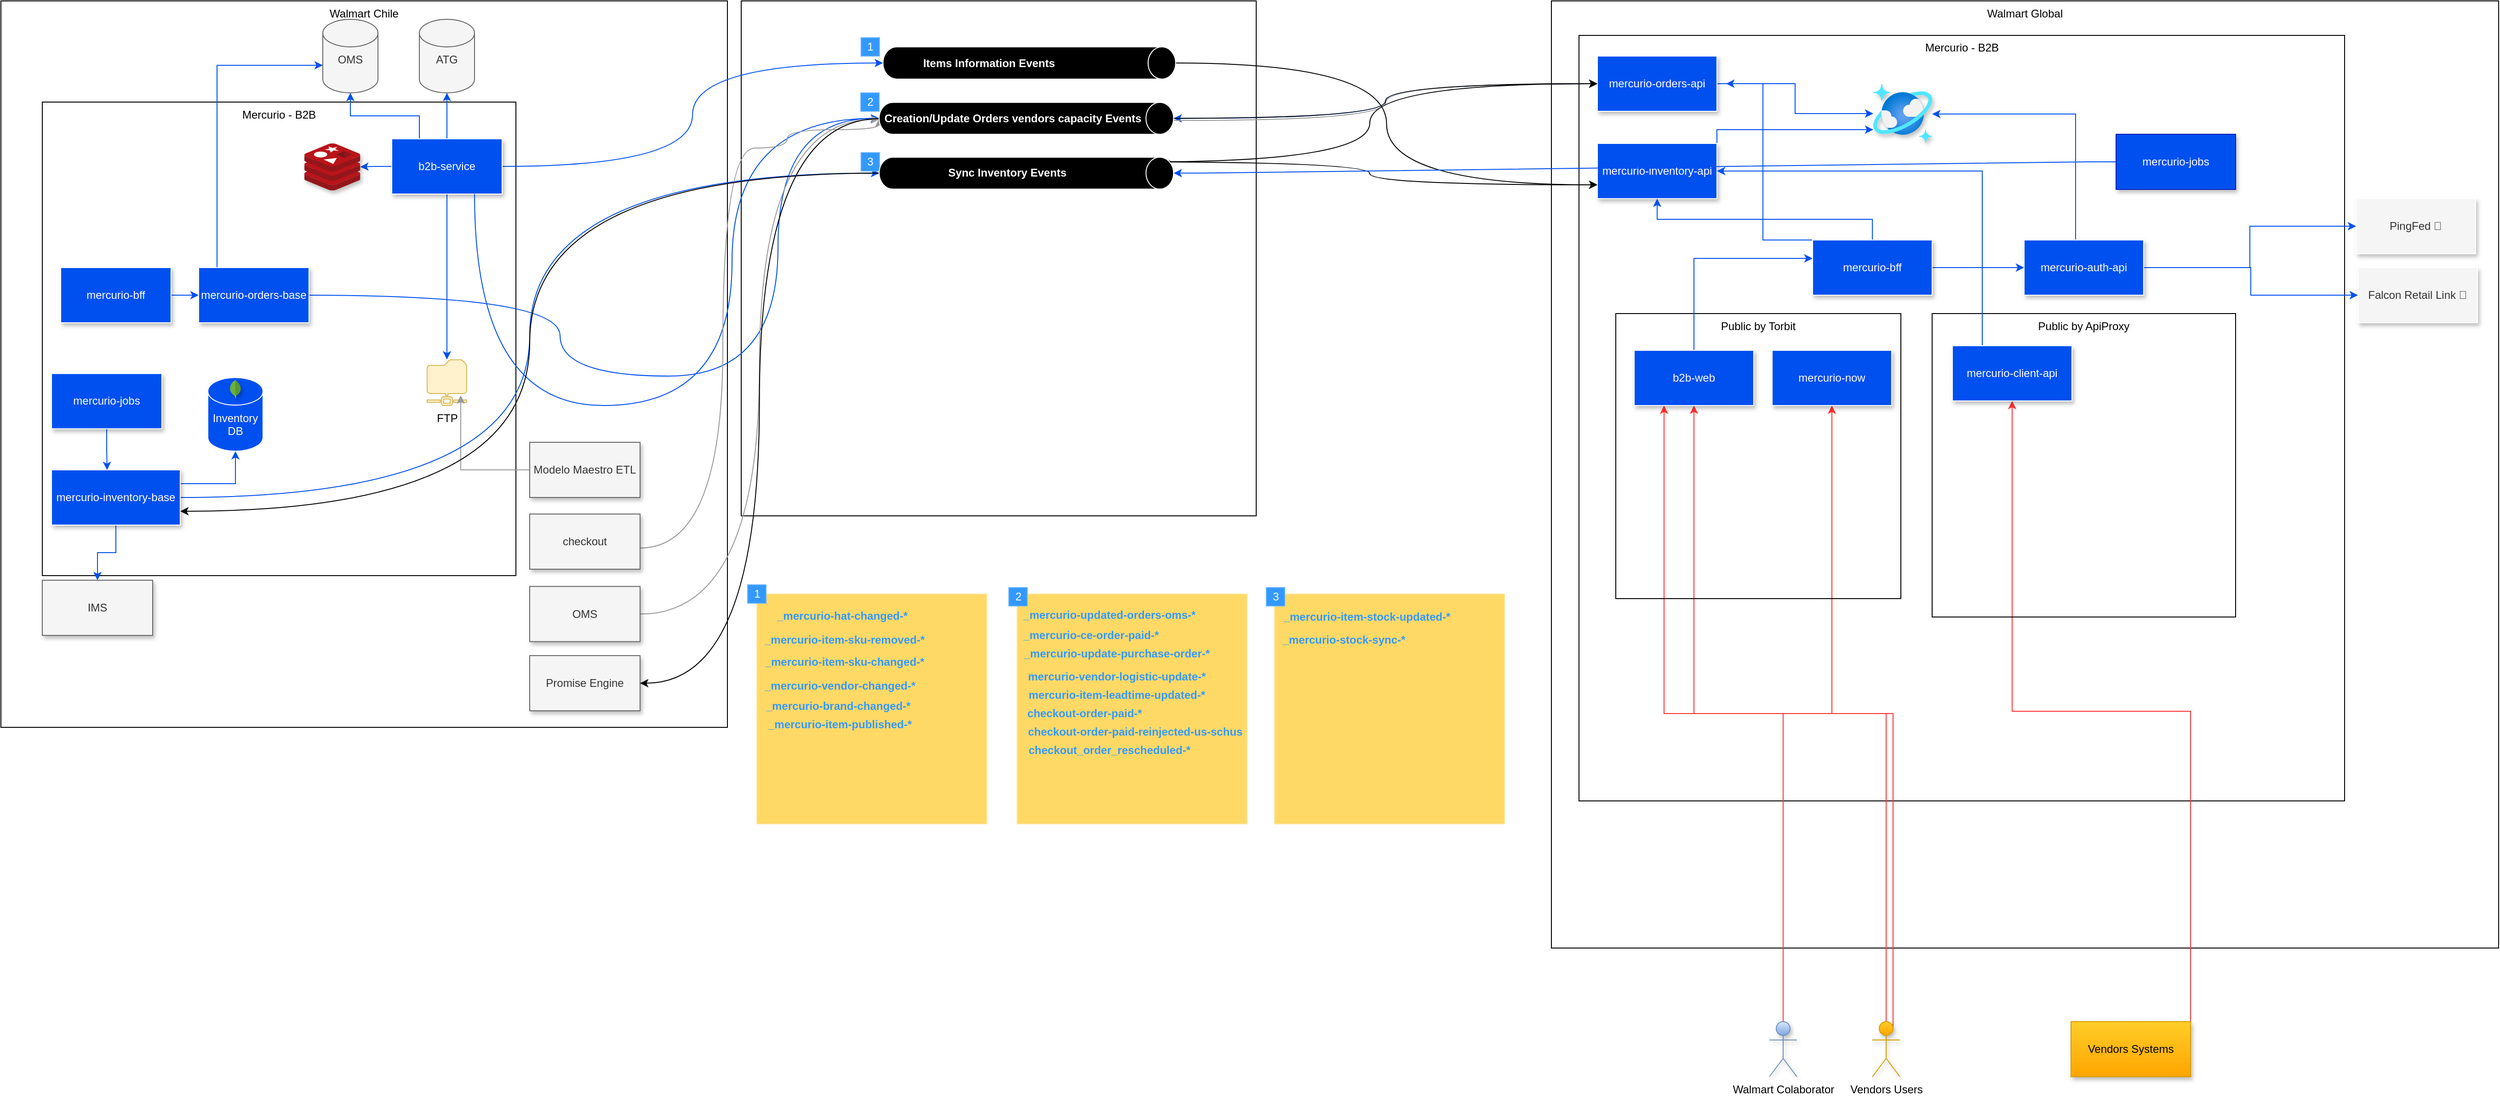 <mxfile version="15.8.4" type="device"><diagram id="X6ltDEUt5n6HPkAaO0WG" name="Page-1"><mxGraphModel dx="3565" dy="1955" grid="1" gridSize="10" guides="1" tooltips="1" connect="1" arrows="1" fold="1" page="1" pageScale="1" pageWidth="850" pageHeight="1100" math="0" shadow="0"><root><mxCell id="0"/><mxCell id="1" parent="0"/><mxCell id="m1AOsc4LfQAnq4Q9rtl5-116" value="Walmart Global" style="whiteSpace=wrap;html=1;aspect=fixed;verticalAlign=top;imageAspect=1;recursiveResize=1;expand=1;resizable=1;resizeHeight=0;imageWidth=24;" parent="1" vertex="1"><mxGeometry x="1701" y="40" width="1030" height="1030" as="geometry"/></mxCell><mxCell id="m1AOsc4LfQAnq4Q9rtl5-171" value="Mercurio - B2B" style="whiteSpace=wrap;html=1;aspect=fixed;verticalAlign=top;fillColor=none;" parent="1" vertex="1"><mxGeometry x="1731" y="77.49" width="832.51" height="832.51" as="geometry"/></mxCell><mxCell id="m1AOsc4LfQAnq4Q9rtl5-1" value="Walmart Chile" style="whiteSpace=wrap;html=1;aspect=fixed;verticalAlign=top;absoluteArcSize=0;connectable=1;collapsible=0;" parent="1" vertex="1"><mxGeometry x="15" y="40" width="790" height="790" as="geometry"/></mxCell><mxCell id="m1AOsc4LfQAnq4Q9rtl5-2" value="" style="whiteSpace=wrap;html=1;aspect=fixed;verticalAlign=top;imageAspect=1;recursiveResize=1;expand=1;resizable=1;resizeHeight=0;imageWidth=24;" parent="1" vertex="1"><mxGeometry x="820" y="40" width="560" height="560" as="geometry"/></mxCell><mxCell id="m1AOsc4LfQAnq4Q9rtl5-4" value="Mercurio - B2B" style="whiteSpace=wrap;html=1;aspect=fixed;verticalAlign=top;fillColor=none;" parent="1" vertex="1"><mxGeometry x="60" y="150" width="515" height="515" as="geometry"/></mxCell><mxCell id="m1AOsc4LfQAnq4Q9rtl5-5" value="OMS" style="shape=cylinder3;whiteSpace=wrap;html=1;boundedLbl=1;backgroundOutline=1;size=15;verticalAlign=top;shadow=0;fillColor=#f5f5f5;fontColor=#333333;strokeColor=#666666;" parent="1" vertex="1"><mxGeometry x="365" y="60" width="60" height="80" as="geometry"/></mxCell><mxCell id="m1AOsc4LfQAnq4Q9rtl5-6" value="ATG" style="shape=cylinder3;whiteSpace=wrap;html=1;boundedLbl=1;backgroundOutline=1;size=15;verticalAlign=top;shadow=0;fillColor=#f5f5f5;fontColor=#333333;strokeColor=#666666;" parent="1" vertex="1"><mxGeometry x="470" y="60" width="60" height="80" as="geometry"/></mxCell><mxCell id="m1AOsc4LfQAnq4Q9rtl5-8" style="edgeStyle=orthogonalEdgeStyle;rounded=0;orthogonalLoop=1;jettySize=auto;html=1;strokeColor=#0050EF;" parent="1" source="m1AOsc4LfQAnq4Q9rtl5-7" target="m1AOsc4LfQAnq4Q9rtl5-6" edge="1"><mxGeometry relative="1" as="geometry"/></mxCell><mxCell id="m1AOsc4LfQAnq4Q9rtl5-17" value="" style="edgeStyle=orthogonalEdgeStyle;rounded=0;orthogonalLoop=1;jettySize=auto;html=1;strokeColor=#0050EF;" parent="1" source="m1AOsc4LfQAnq4Q9rtl5-7" target="m1AOsc4LfQAnq4Q9rtl5-9" edge="1"><mxGeometry relative="1" as="geometry"/></mxCell><mxCell id="m1AOsc4LfQAnq4Q9rtl5-24" style="edgeStyle=orthogonalEdgeStyle;rounded=0;orthogonalLoop=1;jettySize=auto;html=1;strokeColor=#0050EF;" parent="1" source="m1AOsc4LfQAnq4Q9rtl5-7" target="m1AOsc4LfQAnq4Q9rtl5-117" edge="1"><mxGeometry relative="1" as="geometry"><mxPoint x="414.5" y="220.71" as="targetPoint"/></mxGeometry></mxCell><mxCell id="m1AOsc4LfQAnq4Q9rtl5-33" style="edgeStyle=orthogonalEdgeStyle;rounded=0;orthogonalLoop=1;jettySize=auto;html=1;entryX=0.5;entryY=1;entryDx=0;entryDy=0;entryPerimeter=0;fontColor=#FFFFFF;strokeColor=#0050EF;curved=1;" parent="1" source="m1AOsc4LfQAnq4Q9rtl5-7" target="m1AOsc4LfQAnq4Q9rtl5-25" edge="1"><mxGeometry relative="1" as="geometry"/></mxCell><mxCell id="m1AOsc4LfQAnq4Q9rtl5-58" style="rounded=0;orthogonalLoop=1;jettySize=auto;html=1;exitX=0.25;exitY=0;exitDx=0;exitDy=0;fontColor=#FFFFFF;strokeColor=#0050EF;edgeStyle=orthogonalEdgeStyle;" parent="1" source="m1AOsc4LfQAnq4Q9rtl5-7" target="m1AOsc4LfQAnq4Q9rtl5-5" edge="1"><mxGeometry relative="1" as="geometry"/></mxCell><mxCell id="m1AOsc4LfQAnq4Q9rtl5-7" value="b2b-service" style="rounded=0;whiteSpace=wrap;html=1;verticalAlign=middle;fillColor=#0050ef;fontColor=#ffffff;strokeColor=#FFFFFF;glass=0;shadow=1;" parent="1" vertex="1"><mxGeometry x="440" y="190" width="120" height="60" as="geometry"/></mxCell><mxCell id="m1AOsc4LfQAnq4Q9rtl5-9" value="FTP&lt;br&gt;" style="sketch=0;aspect=fixed;pointerEvents=1;shadow=0;dashed=0;html=1;strokeColor=#d6b656;labelPosition=center;verticalLabelPosition=bottom;verticalAlign=top;align=center;fillColor=#fff2cc;shape=mxgraph.mscae.enterprise.shared_folder;glass=0;" parent="1" vertex="1"><mxGeometry x="478.5" y="430" width="43" height="50" as="geometry"/></mxCell><mxCell id="m1AOsc4LfQAnq4Q9rtl5-19" style="edgeStyle=orthogonalEdgeStyle;rounded=0;orthogonalLoop=1;jettySize=auto;html=1;entryX=0.849;entryY=0.78;entryDx=0;entryDy=0;entryPerimeter=0;strokeColor=#999999;" parent="1" source="m1AOsc4LfQAnq4Q9rtl5-18" target="m1AOsc4LfQAnq4Q9rtl5-9" edge="1"><mxGeometry relative="1" as="geometry"/></mxCell><mxCell id="m1AOsc4LfQAnq4Q9rtl5-18" value="Modelo Maestro ETL" style="rounded=0;whiteSpace=wrap;html=1;verticalAlign=middle;fillColor=#f5f5f5;fontColor=#333333;strokeColor=#666666;glass=0;shadow=1;" parent="1" vertex="1"><mxGeometry x="590" y="520" width="120" height="60" as="geometry"/></mxCell><mxCell id="m1AOsc4LfQAnq4Q9rtl5-64" style="edgeStyle=orthogonalEdgeStyle;rounded=0;orthogonalLoop=1;jettySize=auto;html=1;entryX=0;entryY=0.5;entryDx=0;entryDy=0;fontColor=#FFFFFF;strokeColor=#0050EF;" parent="1" source="m1AOsc4LfQAnq4Q9rtl5-61" target="m1AOsc4LfQAnq4Q9rtl5-63" edge="1"><mxGeometry relative="1" as="geometry"/></mxCell><mxCell id="m1AOsc4LfQAnq4Q9rtl5-61" value="mercurio-bff" style="rounded=0;whiteSpace=wrap;html=1;verticalAlign=middle;fillColor=#0050ef;fontColor=#ffffff;strokeColor=#FFFFFF;glass=0;shadow=1;" parent="1" vertex="1"><mxGeometry x="80" y="330" width="120" height="60" as="geometry"/></mxCell><mxCell id="m1AOsc4LfQAnq4Q9rtl5-65" style="edgeStyle=orthogonalEdgeStyle;rounded=0;orthogonalLoop=1;jettySize=auto;html=1;fontColor=#FFFFFF;strokeColor=#0050EF;" parent="1" source="m1AOsc4LfQAnq4Q9rtl5-63" target="m1AOsc4LfQAnq4Q9rtl5-5" edge="1"><mxGeometry relative="1" as="geometry"><Array as="points"><mxPoint x="250" y="110"/></Array></mxGeometry></mxCell><mxCell id="m1AOsc4LfQAnq4Q9rtl5-71" style="edgeStyle=orthogonalEdgeStyle;curved=1;rounded=0;orthogonalLoop=1;jettySize=auto;html=1;entryX=0.5;entryY=1;entryDx=0;entryDy=0;entryPerimeter=0;fontColor=#FFFFFF;strokeColor=#0050EF;" parent="1" source="m1AOsc4LfQAnq4Q9rtl5-63" target="m1AOsc4LfQAnq4Q9rtl5-68" edge="1"><mxGeometry relative="1" as="geometry"><Array as="points"><mxPoint x="623" y="360"/><mxPoint x="623" y="448"/><mxPoint x="860" y="448"/><mxPoint x="860" y="168"/></Array></mxGeometry></mxCell><mxCell id="m1AOsc4LfQAnq4Q9rtl5-63" value="mercurio-orders-base" style="rounded=0;whiteSpace=wrap;html=1;verticalAlign=middle;fillColor=#0050ef;fontColor=#ffffff;strokeColor=#FFFFFF;glass=0;shadow=1;" parent="1" vertex="1"><mxGeometry x="230" y="330" width="120" height="60" as="geometry"/></mxCell><mxCell id="m1AOsc4LfQAnq4Q9rtl5-75" value="" style="edgeStyle=orthogonalEdgeStyle;rounded=0;orthogonalLoop=1;jettySize=auto;html=1;fontColor=#FFFFFF;strokeColor=#0050EF;" parent="1" source="m1AOsc4LfQAnq4Q9rtl5-73" target="m1AOsc4LfQAnq4Q9rtl5-74" edge="1"><mxGeometry relative="1" as="geometry"/></mxCell><mxCell id="m1AOsc4LfQAnq4Q9rtl5-83" style="edgeStyle=orthogonalEdgeStyle;rounded=0;orthogonalLoop=1;jettySize=auto;html=1;entryX=0.5;entryY=1;entryDx=0;entryDy=0;entryPerimeter=0;fontColor=#FFFFFF;strokeColor=#0050EF;curved=1;" parent="1" source="m1AOsc4LfQAnq4Q9rtl5-73" target="cS3V1oakggl9nKUmA9Kn-33" edge="1"><mxGeometry relative="1" as="geometry"/></mxCell><mxCell id="m1AOsc4LfQAnq4Q9rtl5-87" style="edgeStyle=orthogonalEdgeStyle;curved=1;rounded=0;orthogonalLoop=1;jettySize=auto;html=1;fontColor=#FFFFFF;strokeColor=#0050EF;exitX=0.75;exitY=1;exitDx=0;exitDy=0;entryX=0.5;entryY=1;entryDx=0;entryDy=0;entryPerimeter=0;" parent="1" source="m1AOsc4LfQAnq4Q9rtl5-7" target="m1AOsc4LfQAnq4Q9rtl5-68" edge="1"><mxGeometry relative="1" as="geometry"><Array as="points"><mxPoint x="530" y="480"/><mxPoint x="810" y="480"/><mxPoint x="810" y="168"/></Array></mxGeometry></mxCell><mxCell id="m1AOsc4LfQAnq4Q9rtl5-123" style="edgeStyle=orthogonalEdgeStyle;rounded=0;orthogonalLoop=1;jettySize=auto;html=1;exitX=1;exitY=0.25;exitDx=0;exitDy=0;fontColor=#FFFFFF;strokeColor=#0050EF;" parent="1" source="m1AOsc4LfQAnq4Q9rtl5-73" target="m1AOsc4LfQAnq4Q9rtl5-120" edge="1"><mxGeometry relative="1" as="geometry"/></mxCell><mxCell id="m1AOsc4LfQAnq4Q9rtl5-73" value="mercurio-inventory-base" style="rounded=0;whiteSpace=wrap;html=1;verticalAlign=middle;fillColor=#0050ef;fontColor=#ffffff;strokeColor=#FFFFFF;glass=0;shadow=1;" parent="1" vertex="1"><mxGeometry x="70" y="550" width="140" height="60" as="geometry"/></mxCell><mxCell id="m1AOsc4LfQAnq4Q9rtl5-74" value="IMS" style="rounded=0;whiteSpace=wrap;html=1;verticalAlign=middle;fillColor=#f5f5f5;fontColor=#333333;strokeColor=#666666;glass=0;shadow=1;" parent="1" vertex="1"><mxGeometry x="60" y="670" width="120" height="60" as="geometry"/></mxCell><mxCell id="m1AOsc4LfQAnq4Q9rtl5-78" style="edgeStyle=orthogonalEdgeStyle;rounded=0;orthogonalLoop=1;jettySize=auto;html=1;entryX=0.432;entryY=0.003;entryDx=0;entryDy=0;entryPerimeter=0;fontColor=#FFFFFF;strokeColor=#0050EF;" parent="1" source="m1AOsc4LfQAnq4Q9rtl5-76" target="m1AOsc4LfQAnq4Q9rtl5-73" edge="1"><mxGeometry relative="1" as="geometry"/></mxCell><mxCell id="m1AOsc4LfQAnq4Q9rtl5-76" value="mercurio-jobs" style="rounded=0;whiteSpace=wrap;html=1;verticalAlign=middle;fillColor=#0050ef;fontColor=#ffffff;strokeColor=#FFFFFF;glass=0;shadow=1;" parent="1" vertex="1"><mxGeometry x="70" y="445.24" width="120" height="60" as="geometry"/></mxCell><mxCell id="m1AOsc4LfQAnq4Q9rtl5-92" style="edgeStyle=orthogonalEdgeStyle;curved=1;rounded=0;orthogonalLoop=1;jettySize=auto;html=1;fontColor=#FFFFFF;strokeColor=#999999;entryX=0.001;entryY=0.515;entryDx=0;entryDy=0;entryPerimeter=0;" parent="1" source="m1AOsc4LfQAnq4Q9rtl5-88" target="m1AOsc4LfQAnq4Q9rtl5-69" edge="1"><mxGeometry relative="1" as="geometry"><Array as="points"><mxPoint x="800" y="635"/><mxPoint x="800" y="200"/><mxPoint x="870" y="200"/><mxPoint x="870" y="180"/><mxPoint x="970" y="180"/></Array></mxGeometry></mxCell><mxCell id="m1AOsc4LfQAnq4Q9rtl5-88" value="checkout" style="rounded=0;whiteSpace=wrap;html=1;verticalAlign=middle;fillColor=#f5f5f5;fontColor=#333333;strokeColor=#666666;glass=0;shadow=1;" parent="1" vertex="1"><mxGeometry x="590" y="598" width="120" height="60" as="geometry"/></mxCell><mxCell id="m1AOsc4LfQAnq4Q9rtl5-115" style="edgeStyle=orthogonalEdgeStyle;curved=1;rounded=0;orthogonalLoop=1;jettySize=auto;html=1;entryX=0.001;entryY=0.565;entryDx=0;entryDy=0;entryPerimeter=0;fontColor=#FFFFFF;strokeColor=#999999;" parent="1" source="m1AOsc4LfQAnq4Q9rtl5-104" target="m1AOsc4LfQAnq4Q9rtl5-69" edge="1"><mxGeometry relative="1" as="geometry"/></mxCell><mxCell id="m1AOsc4LfQAnq4Q9rtl5-104" value="OMS" style="rounded=0;whiteSpace=wrap;html=1;verticalAlign=middle;fillColor=#f5f5f5;fontColor=#333333;strokeColor=#666666;glass=0;shadow=1;" parent="1" vertex="1"><mxGeometry x="590" y="676.75" width="120" height="60" as="geometry"/></mxCell><mxCell id="m1AOsc4LfQAnq4Q9rtl5-117" value="" style="sketch=0;aspect=fixed;html=1;points=[];align=center;image;fontSize=12;image=img/lib/mscae/Cache_Redis_Product.svg;shadow=1;fontColor=#FFFFFF;strokeColor=#FFFFFF;fillColor=#000000;" parent="1" vertex="1"><mxGeometry x="345" y="195" width="60.71" height="51" as="geometry"/></mxCell><mxCell id="m1AOsc4LfQAnq4Q9rtl5-147" style="edgeStyle=orthogonalEdgeStyle;curved=1;rounded=0;orthogonalLoop=1;jettySize=auto;html=1;exitX=0;exitY=0.5;exitDx=0;exitDy=0;entryX=0.5;entryY=0;entryDx=0;entryDy=0;entryPerimeter=0;fontColor=#FFFFFF;strokeColor=#0050EF;" parent="1" source="m1AOsc4LfQAnq4Q9rtl5-118" target="m1AOsc4LfQAnq4Q9rtl5-68" edge="1"><mxGeometry relative="1" as="geometry"/></mxCell><mxCell id="m1AOsc4LfQAnq4Q9rtl5-165" style="edgeStyle=orthogonalEdgeStyle;rounded=0;orthogonalLoop=1;jettySize=auto;html=1;exitX=1;exitY=0.5;exitDx=0;exitDy=0;fontColor=#FFFFFF;strokeColor=#0050EF;" parent="1" source="m1AOsc4LfQAnq4Q9rtl5-118" target="m1AOsc4LfQAnq4Q9rtl5-126" edge="1"><mxGeometry relative="1" as="geometry"/></mxCell><mxCell id="m1AOsc4LfQAnq4Q9rtl5-118" value="mercurio-orders-api" style="rounded=0;whiteSpace=wrap;html=1;verticalAlign=middle;fillColor=#0050ef;fontColor=#ffffff;strokeColor=#FFFFFF;glass=0;shadow=1;" parent="1" vertex="1"><mxGeometry x="1751" y="100" width="130" height="60" as="geometry"/></mxCell><mxCell id="m1AOsc4LfQAnq4Q9rtl5-122" value="" style="group" parent="1" vertex="1" connectable="0"><mxGeometry x="240" y="449.58" width="60" height="80" as="geometry"/></mxCell><mxCell id="m1AOsc4LfQAnq4Q9rtl5-120" value="Inventory DB" style="shape=cylinder3;whiteSpace=wrap;html=1;boundedLbl=1;backgroundOutline=1;size=15;verticalAlign=top;shadow=0;fillColor=#0050EF;fontColor=#FFFFFF;strokeColor=#FFFFFF;" parent="m1AOsc4LfQAnq4Q9rtl5-122" vertex="1"><mxGeometry width="60" height="80" as="geometry"/></mxCell><mxCell id="m1AOsc4LfQAnq4Q9rtl5-119" value="" style="dashed=0;outlineConnect=0;html=1;align=center;labelPosition=center;verticalLabelPosition=bottom;verticalAlign=top;shape=mxgraph.weblogos.mongodb;shadow=1;fontColor=#FFFFFF;strokeColor=#FFFFFF;fillColor=#000000;" parent="m1AOsc4LfQAnq4Q9rtl5-122" vertex="1"><mxGeometry x="23.67" y="2.1" width="12.65" height="20.39" as="geometry"/></mxCell><mxCell id="m1AOsc4LfQAnq4Q9rtl5-126" value="" style="aspect=fixed;html=1;points=[];align=center;image;fontSize=12;image=img/lib/azure2/databases/Azure_Cosmos_DB.svg;shadow=1;fontColor=#FFFFFF;strokeColor=#FFFFFF;fillColor=#0050EF;" parent="1" vertex="1"><mxGeometry x="2051" y="130.52" width="64" height="64" as="geometry"/></mxCell><mxCell id="m1AOsc4LfQAnq4Q9rtl5-166" style="edgeStyle=orthogonalEdgeStyle;rounded=0;orthogonalLoop=1;jettySize=auto;html=1;exitX=1;exitY=0.5;exitDx=0;exitDy=0;fontColor=#FFFFFF;strokeColor=#0050EF;elbow=vertical;" parent="1" source="m1AOsc4LfQAnq4Q9rtl5-128" target="m1AOsc4LfQAnq4Q9rtl5-126" edge="1"><mxGeometry relative="1" as="geometry"><Array as="points"><mxPoint x="1881" y="180"/></Array></mxGeometry></mxCell><mxCell id="m1AOsc4LfQAnq4Q9rtl5-128" value="mercurio-inventory-api" style="rounded=0;whiteSpace=wrap;html=1;verticalAlign=middle;fillColor=#0050ef;fontColor=#ffffff;strokeColor=#FFFFFF;glass=0;shadow=1;" parent="1" vertex="1"><mxGeometry x="1751" y="194.99" width="130" height="60" as="geometry"/></mxCell><mxCell id="m1AOsc4LfQAnq4Q9rtl5-130" style="edgeStyle=orthogonalEdgeStyle;curved=1;rounded=0;orthogonalLoop=1;jettySize=auto;html=1;entryX=0;entryY=0.5;entryDx=0;entryDy=0;fontColor=#FFFFFF;strokeColor=#999999;" parent="1" target="m1AOsc4LfQAnq4Q9rtl5-118" edge="1"><mxGeometry relative="1" as="geometry"><mxPoint x="1290" y="170" as="sourcePoint"/></mxGeometry></mxCell><mxCell id="m1AOsc4LfQAnq4Q9rtl5-133" style="edgeStyle=orthogonalEdgeStyle;curved=1;rounded=0;orthogonalLoop=1;jettySize=auto;html=1;exitX=0.5;exitY=0;exitDx=0;exitDy=0;exitPerimeter=0;entryX=0;entryY=0.5;entryDx=0;entryDy=0;fontColor=#FFFFFF;strokeColor=#000000;" parent="1" source="m1AOsc4LfQAnq4Q9rtl5-68" target="m1AOsc4LfQAnq4Q9rtl5-118" edge="1"><mxGeometry relative="1" as="geometry"/></mxCell><mxCell id="m1AOsc4LfQAnq4Q9rtl5-142" style="edgeStyle=orthogonalEdgeStyle;curved=1;rounded=0;orthogonalLoop=1;jettySize=auto;html=1;exitX=0.5;exitY=0;exitDx=0;exitDy=0;exitPerimeter=0;entryX=0;entryY=0.5;entryDx=0;entryDy=0;fontColor=#FFFFFF;strokeColor=#000000;" parent="1" target="m1AOsc4LfQAnq4Q9rtl5-118" edge="1"><mxGeometry relative="1" as="geometry"><mxPoint x="1254.96" y="215.005" as="sourcePoint"/></mxGeometry></mxCell><mxCell id="m1AOsc4LfQAnq4Q9rtl5-148" value="Promise Engine" style="rounded=0;whiteSpace=wrap;html=1;verticalAlign=middle;fillColor=#f5f5f5;fontColor=#333333;strokeColor=#666666;glass=0;shadow=1;" parent="1" vertex="1"><mxGeometry x="590" y="751.99" width="120" height="60" as="geometry"/></mxCell><mxCell id="m1AOsc4LfQAnq4Q9rtl5-149" style="edgeStyle=orthogonalEdgeStyle;curved=1;rounded=0;orthogonalLoop=1;jettySize=auto;html=1;exitX=0.005;exitY=0.515;exitDx=0;exitDy=0;exitPerimeter=0;entryX=1;entryY=0.5;entryDx=0;entryDy=0;fontColor=#FFFFFF;strokeColor=#000000;" parent="1" source="m1AOsc4LfQAnq4Q9rtl5-69" target="m1AOsc4LfQAnq4Q9rtl5-148" edge="1"><mxGeometry relative="1" as="geometry"/></mxCell><mxCell id="m1AOsc4LfQAnq4Q9rtl5-159" style="edgeStyle=orthogonalEdgeStyle;curved=1;rounded=0;orthogonalLoop=1;jettySize=auto;html=1;exitX=0.5;exitY=0;exitDx=0;exitDy=0;exitPerimeter=0;entryX=0;entryY=0.75;entryDx=0;entryDy=0;fontColor=#FFFFFF;strokeColor=#000000;" parent="1" source="m1AOsc4LfQAnq4Q9rtl5-25" target="m1AOsc4LfQAnq4Q9rtl5-128" edge="1"><mxGeometry relative="1" as="geometry"/></mxCell><mxCell id="m1AOsc4LfQAnq4Q9rtl5-161" style="edgeStyle=orthogonalEdgeStyle;curved=1;rounded=0;orthogonalLoop=1;jettySize=auto;html=1;exitX=0.5;exitY=0;exitDx=0;exitDy=0;exitPerimeter=0;entryX=0;entryY=0.75;entryDx=0;entryDy=0;fontColor=#FFFFFF;strokeColor=#000000;" parent="1" target="m1AOsc4LfQAnq4Q9rtl5-128" edge="1"><mxGeometry relative="1" as="geometry"><mxPoint x="1254.96" y="215.005" as="sourcePoint"/></mxGeometry></mxCell><mxCell id="m1AOsc4LfQAnq4Q9rtl5-202" style="edgeStyle=entityRelationEdgeStyle;rounded=0;orthogonalLoop=1;jettySize=auto;html=1;exitX=0;exitY=0.5;exitDx=0;exitDy=0;entryX=0.5;entryY=0;entryDx=0;entryDy=0;entryPerimeter=0;fontColor=#FFFFFF;strokeColor=#0050EF;elbow=vertical;" parent="1" source="m1AOsc4LfQAnq4Q9rtl5-164" target="cS3V1oakggl9nKUmA9Kn-33" edge="1"><mxGeometry relative="1" as="geometry"/></mxCell><mxCell id="m1AOsc4LfQAnq4Q9rtl5-164" value="mercurio-jobs" style="rounded=0;whiteSpace=wrap;html=1;verticalAlign=middle;fillColor=#0050ef;fontColor=#ffffff;strokeColor=#001DBC;glass=0;shadow=1;" parent="1" vertex="1"><mxGeometry x="2315" y="185.0" width="130" height="60" as="geometry"/></mxCell><mxCell id="m1AOsc4LfQAnq4Q9rtl5-177" style="edgeStyle=orthogonalEdgeStyle;rounded=0;orthogonalLoop=1;jettySize=auto;html=1;exitX=0.5;exitY=0;exitDx=0;exitDy=0;exitPerimeter=0;entryX=0.25;entryY=1;entryDx=0;entryDy=0;fontColor=#FFFFFF;strokeColor=#FF3333;elbow=vertical;" parent="1" source="m1AOsc4LfQAnq4Q9rtl5-167" target="m1AOsc4LfQAnq4Q9rtl5-174" edge="1"><mxGeometry relative="1" as="geometry"/></mxCell><mxCell id="m1AOsc4LfQAnq4Q9rtl5-167" value="Walmart Colaborator" style="shape=umlActor;verticalLabelPosition=bottom;verticalAlign=top;html=1;outlineConnect=0;shadow=1;strokeColor=#6c8ebf;fillColor=#dae8fc;gradientColor=#7ea6e0;" parent="1" vertex="1"><mxGeometry x="1938" y="1150" width="30" height="60" as="geometry"/></mxCell><mxCell id="m1AOsc4LfQAnq4Q9rtl5-178" style="edgeStyle=orthogonalEdgeStyle;rounded=0;orthogonalLoop=1;jettySize=auto;html=1;exitX=0.5;exitY=0;exitDx=0;exitDy=0;exitPerimeter=0;fontColor=#FFFFFF;strokeColor=#FF3333;elbow=vertical;" parent="1" source="m1AOsc4LfQAnq4Q9rtl5-169" target="m1AOsc4LfQAnq4Q9rtl5-174" edge="1"><mxGeometry relative="1" as="geometry"/></mxCell><mxCell id="m1AOsc4LfQAnq4Q9rtl5-179" style="edgeStyle=orthogonalEdgeStyle;rounded=0;orthogonalLoop=1;jettySize=auto;html=1;exitX=0.75;exitY=0.1;exitDx=0;exitDy=0;exitPerimeter=0;entryX=0.5;entryY=1;entryDx=0;entryDy=0;fontColor=#FFFFFF;strokeColor=#FF3333;elbow=vertical;" parent="1" source="m1AOsc4LfQAnq4Q9rtl5-169" target="m1AOsc4LfQAnq4Q9rtl5-175" edge="1"><mxGeometry relative="1" as="geometry"/></mxCell><mxCell id="m1AOsc4LfQAnq4Q9rtl5-169" value="Vendors Users" style="shape=umlActor;verticalLabelPosition=bottom;verticalAlign=top;html=1;outlineConnect=0;shadow=1;strokeColor=#d79b00;fillColor=#ffcd28;gradientColor=#ffa500;" parent="1" vertex="1"><mxGeometry x="2050" y="1150" width="30" height="60" as="geometry"/></mxCell><mxCell id="m1AOsc4LfQAnq4Q9rtl5-183" style="edgeStyle=orthogonalEdgeStyle;rounded=0;orthogonalLoop=1;jettySize=auto;html=1;exitX=1;exitY=0;exitDx=0;exitDy=0;entryX=0.5;entryY=1;entryDx=0;entryDy=0;fontColor=#FFFFFF;strokeColor=#FF3333;elbow=vertical;" parent="1" source="m1AOsc4LfQAnq4Q9rtl5-170" target="m1AOsc4LfQAnq4Q9rtl5-182" edge="1"><mxGeometry relative="1" as="geometry"/></mxCell><mxCell id="m1AOsc4LfQAnq4Q9rtl5-170" value="Vendors Systems" style="rounded=0;whiteSpace=wrap;html=1;verticalAlign=middle;fillColor=#ffcd28;strokeColor=#d79b00;glass=0;shadow=1;gradientColor=#ffa500;" parent="1" vertex="1"><mxGeometry x="2266" y="1150" width="130" height="60" as="geometry"/></mxCell><mxCell id="m1AOsc4LfQAnq4Q9rtl5-173" value="Public by Torbit" style="whiteSpace=wrap;html=1;aspect=fixed;verticalAlign=top;fillColor=none;imageAspect=1;" parent="1" vertex="1"><mxGeometry x="1771" y="380" width="310" height="310" as="geometry"/></mxCell><mxCell id="m1AOsc4LfQAnq4Q9rtl5-184" style="edgeStyle=orthogonalEdgeStyle;rounded=0;orthogonalLoop=1;jettySize=auto;html=1;exitX=0.5;exitY=0;exitDx=0;exitDy=0;fontColor=#FFFFFF;strokeColor=#0050EF;elbow=vertical;" parent="1" source="m1AOsc4LfQAnq4Q9rtl5-174" target="m1AOsc4LfQAnq4Q9rtl5-176" edge="1"><mxGeometry relative="1" as="geometry"><Array as="points"><mxPoint x="1856" y="320"/></Array></mxGeometry></mxCell><mxCell id="m1AOsc4LfQAnq4Q9rtl5-174" value="b2b-web" style="rounded=0;whiteSpace=wrap;html=1;verticalAlign=middle;fillColor=#0050ef;fontColor=#ffffff;strokeColor=#FFFFFF;glass=0;shadow=1;" parent="1" vertex="1"><mxGeometry x="1791" y="420" width="130" height="60" as="geometry"/></mxCell><mxCell id="m1AOsc4LfQAnq4Q9rtl5-175" value="mercurio-now" style="rounded=0;whiteSpace=wrap;html=1;verticalAlign=middle;fillColor=#0050ef;fontColor=#ffffff;strokeColor=#FFFFFF;glass=0;shadow=1;" parent="1" vertex="1"><mxGeometry x="1941" y="420" width="130" height="60" as="geometry"/></mxCell><mxCell id="m1AOsc4LfQAnq4Q9rtl5-191" style="edgeStyle=orthogonalEdgeStyle;rounded=0;orthogonalLoop=1;jettySize=auto;html=1;exitX=1;exitY=0.5;exitDx=0;exitDy=0;fontColor=#FFFFFF;strokeColor=#0050EF;elbow=vertical;" parent="1" source="m1AOsc4LfQAnq4Q9rtl5-176" target="m1AOsc4LfQAnq4Q9rtl5-189" edge="1"><mxGeometry relative="1" as="geometry"/></mxCell><mxCell id="m1AOsc4LfQAnq4Q9rtl5-195" style="edgeStyle=orthogonalEdgeStyle;rounded=0;orthogonalLoop=1;jettySize=auto;html=1;exitX=0.5;exitY=0;exitDx=0;exitDy=0;entryX=0.5;entryY=1;entryDx=0;entryDy=0;fontColor=#FFFFFF;strokeColor=#0050EF;elbow=vertical;" parent="1" source="m1AOsc4LfQAnq4Q9rtl5-176" target="m1AOsc4LfQAnq4Q9rtl5-128" edge="1"><mxGeometry relative="1" as="geometry"/></mxCell><mxCell id="m1AOsc4LfQAnq4Q9rtl5-196" style="edgeStyle=orthogonalEdgeStyle;rounded=0;orthogonalLoop=1;jettySize=auto;html=1;exitX=0.5;exitY=0;exitDx=0;exitDy=0;fontColor=#FFFFFF;strokeColor=#0050EF;elbow=vertical;" parent="1" source="m1AOsc4LfQAnq4Q9rtl5-176" edge="1"><mxGeometry relative="1" as="geometry"><mxPoint x="1891.0" y="130" as="targetPoint"/><Array as="points"><mxPoint x="1931" y="300"/><mxPoint x="1931" y="130"/></Array></mxGeometry></mxCell><mxCell id="m1AOsc4LfQAnq4Q9rtl5-176" value="mercurio-bff" style="rounded=0;whiteSpace=wrap;html=1;verticalAlign=middle;fillColor=#0050ef;fontColor=#ffffff;strokeColor=#FFFFFF;glass=0;shadow=1;" parent="1" vertex="1"><mxGeometry x="1985" y="300" width="130" height="60" as="geometry"/></mxCell><mxCell id="m1AOsc4LfQAnq4Q9rtl5-181" value="Public by ApiProxy" style="whiteSpace=wrap;html=1;aspect=fixed;verticalAlign=top;fillColor=none;imageAspect=1;" parent="1" vertex="1"><mxGeometry x="2115" y="380" width="330" height="330" as="geometry"/></mxCell><mxCell id="m1AOsc4LfQAnq4Q9rtl5-203" style="edgeStyle=orthogonalEdgeStyle;rounded=0;orthogonalLoop=1;jettySize=auto;html=1;exitX=0.25;exitY=0;exitDx=0;exitDy=0;entryX=1;entryY=0.5;entryDx=0;entryDy=0;fontColor=#FFFFFF;strokeColor=#0050EF;elbow=vertical;" parent="1" source="m1AOsc4LfQAnq4Q9rtl5-182" target="m1AOsc4LfQAnq4Q9rtl5-128" edge="1"><mxGeometry relative="1" as="geometry"/></mxCell><mxCell id="m1AOsc4LfQAnq4Q9rtl5-182" value="mercurio-client-api" style="rounded=0;whiteSpace=wrap;html=1;verticalAlign=middle;fillColor=#0050ef;fontColor=#ffffff;strokeColor=#FFFFFF;glass=0;shadow=1;" parent="1" vertex="1"><mxGeometry x="2137" y="414.99" width="130" height="60" as="geometry"/></mxCell><mxCell id="m1AOsc4LfQAnq4Q9rtl5-187" value="PingFed 🔐" style="rounded=0;whiteSpace=wrap;html=1;verticalAlign=middle;fillColor=#f5f5f5;fontColor=#333333;strokeColor=#FFFFFF;glass=0;shadow=1;" parent="1" vertex="1"><mxGeometry x="2576" y="255.01" width="130" height="60" as="geometry"/></mxCell><mxCell id="m1AOsc4LfQAnq4Q9rtl5-188" value="Falcon Retail Link 🔐" style="rounded=0;whiteSpace=wrap;html=1;verticalAlign=middle;fillColor=#f5f5f5;fontColor=#333333;strokeColor=#FFFFFF;glass=0;shadow=1;" parent="1" vertex="1"><mxGeometry x="2578" y="330" width="130" height="60" as="geometry"/></mxCell><mxCell id="m1AOsc4LfQAnq4Q9rtl5-192" style="edgeStyle=orthogonalEdgeStyle;rounded=0;orthogonalLoop=1;jettySize=auto;html=1;exitX=1;exitY=0.5;exitDx=0;exitDy=0;entryX=0;entryY=0.5;entryDx=0;entryDy=0;fontColor=#FFFFFF;strokeColor=#0050EF;elbow=vertical;" parent="1" source="m1AOsc4LfQAnq4Q9rtl5-189" target="m1AOsc4LfQAnq4Q9rtl5-187" edge="1"><mxGeometry relative="1" as="geometry"/></mxCell><mxCell id="m1AOsc4LfQAnq4Q9rtl5-193" style="edgeStyle=orthogonalEdgeStyle;rounded=0;orthogonalLoop=1;jettySize=auto;html=1;exitX=1;exitY=0.5;exitDx=0;exitDy=0;fontColor=#FFFFFF;strokeColor=#0050EF;elbow=vertical;" parent="1" source="m1AOsc4LfQAnq4Q9rtl5-189" target="m1AOsc4LfQAnq4Q9rtl5-188" edge="1"><mxGeometry relative="1" as="geometry"/></mxCell><mxCell id="m1AOsc4LfQAnq4Q9rtl5-194" style="edgeStyle=orthogonalEdgeStyle;rounded=0;orthogonalLoop=1;jettySize=auto;html=1;fontColor=#FFFFFF;strokeColor=#0050EF;elbow=vertical;" parent="1" source="m1AOsc4LfQAnq4Q9rtl5-189" target="m1AOsc4LfQAnq4Q9rtl5-126" edge="1"><mxGeometry relative="1" as="geometry"><Array as="points"><mxPoint x="2271" y="163"/></Array></mxGeometry></mxCell><mxCell id="m1AOsc4LfQAnq4Q9rtl5-189" value="mercurio-auth-api" style="rounded=0;whiteSpace=wrap;html=1;verticalAlign=middle;fillColor=#0050ef;fontColor=#ffffff;strokeColor=#FFFFFF;glass=0;shadow=1;" parent="1" vertex="1"><mxGeometry x="2215" y="300" width="130" height="60" as="geometry"/></mxCell><mxCell id="m1AOsc4LfQAnq4Q9rtl5-190" style="edgeStyle=orthogonalEdgeStyle;rounded=0;orthogonalLoop=1;jettySize=auto;html=1;exitX=0.5;exitY=1;exitDx=0;exitDy=0;fontColor=#FFFFFF;strokeColor=#0050EF;elbow=vertical;" parent="1" source="m1AOsc4LfQAnq4Q9rtl5-188" target="m1AOsc4LfQAnq4Q9rtl5-188" edge="1"><mxGeometry relative="1" as="geometry"/></mxCell><mxCell id="cS3V1oakggl9nKUmA9Kn-1" value="1" style="text;html=1;resizable=0;autosize=1;align=center;verticalAlign=middle;points=[];fillColor=#3399FF;strokeColor=#66B2FF;rounded=0;fontColor=#FFFFFF;" vertex="1" parent="1"><mxGeometry x="950.34" y="80" width="20" height="20" as="geometry"/></mxCell><mxCell id="cS3V1oakggl9nKUmA9Kn-13" value="" style="edgeStyle=orthogonalEdgeStyle;rounded=0;orthogonalLoop=1;jettySize=auto;html=1;fontColor=#3399FF;" edge="1" parent="1" source="m1AOsc4LfQAnq4Q9rtl5-37"><mxGeometry relative="1" as="geometry"><mxPoint x="1288.548" y="214.995" as="targetPoint"/></mxGeometry></mxCell><mxCell id="m1AOsc4LfQAnq4Q9rtl5-37" value="_mercurio-item-sku-changed-*" style="text;html=1;resizable=0;autosize=1;align=center;verticalAlign=middle;points=[];fillColor=none;strokeColor=none;rounded=0;fontColor=#FFFFFF;fontStyle=1" parent="1" vertex="1"><mxGeometry x="983.548" y="204.995" width="190" height="20" as="geometry"/></mxCell><mxCell id="cS3V1oakggl9nKUmA9Kn-22" value="2" style="text;html=1;resizable=0;autosize=1;align=center;verticalAlign=middle;points=[];fillColor=#3399FF;strokeColor=#66B2FF;rounded=0;fontColor=#FFFFFF;" vertex="1" parent="1"><mxGeometry x="949.98" y="140" width="20" height="20" as="geometry"/></mxCell><mxCell id="cS3V1oakggl9nKUmA9Kn-2" value="" style="whiteSpace=wrap;html=1;aspect=fixed;strokeColor=#FFE599;fillColor=#FFD966;" vertex="1" parent="1"><mxGeometry x="836.99" y="685" width="250" height="250" as="geometry"/></mxCell><mxCell id="cS3V1oakggl9nKUmA9Kn-4" value="1" style="text;html=1;resizable=0;autosize=1;align=center;verticalAlign=middle;points=[];fillColor=#3399FF;strokeColor=#66B2FF;rounded=0;fontColor=#FFFFFF;" vertex="1" parent="1"><mxGeometry x="827" y="675" width="20" height="20" as="geometry"/></mxCell><mxCell id="cS3V1oakggl9nKUmA9Kn-6" value="&lt;div style=&quot;text-align: center&quot;&gt;&lt;span&gt;&lt;font face=&quot;helvetica&quot;&gt;&lt;b&gt;_mercurio-hat-changed-*&lt;/b&gt;&lt;/font&gt;&lt;/span&gt;&lt;/div&gt;" style="text;whiteSpace=wrap;html=1;fontColor=#3399FF;fillColor=none;" vertex="1" parent="1"><mxGeometry x="857" y="695" width="170" height="30" as="geometry"/></mxCell><mxCell id="cS3V1oakggl9nKUmA9Kn-9" value="_mercurio-item-sku-removed-*" style="text;html=1;resizable=0;autosize=1;align=center;verticalAlign=middle;points=[];fillColor=none;strokeColor=none;rounded=0;fontColor=#3399FF;fontStyle=1" vertex="1" parent="1"><mxGeometry x="836.988" y="725.005" width="190" height="20" as="geometry"/></mxCell><mxCell id="cS3V1oakggl9nKUmA9Kn-11" value="_mercurio-item-sku-changed-*" style="text;html=1;resizable=0;autosize=1;align=center;verticalAlign=middle;points=[];fillColor=none;strokeColor=none;rounded=0;fontColor=#3399FF;fontStyle=1" vertex="1" parent="1"><mxGeometry x="836.988" y="749.005" width="190" height="20" as="geometry"/></mxCell><mxCell id="cS3V1oakggl9nKUmA9Kn-14" value="_mercurio-vendor-changed-*" style="text;html=1;resizable=0;autosize=1;align=center;verticalAlign=middle;points=[];fillColor=none;strokeColor=none;rounded=0;fontColor=#3399FF;fontStyle=1;labelBackgroundColor=none;" vertex="1" parent="1"><mxGeometry x="836.988" y="774.995" width="180" height="20" as="geometry"/></mxCell><mxCell id="cS3V1oakggl9nKUmA9Kn-17" value="_mercurio-brand-changed-*" style="text;html=1;resizable=0;autosize=1;align=center;verticalAlign=middle;points=[];fillColor=none;strokeColor=none;rounded=0;fontColor=#3399FF;fontStyle=1" vertex="1" parent="1"><mxGeometry x="839.988" y="796.995" width="170" height="20" as="geometry"/></mxCell><mxCell id="cS3V1oakggl9nKUmA9Kn-18" value="_mercurio-item-published-*" style="text;html=1;resizable=0;autosize=1;align=center;verticalAlign=middle;points=[];fillColor=none;strokeColor=none;rounded=0;fontColor=#3399FF;fontStyle=1" vertex="1" parent="1"><mxGeometry x="841.988" y="816.995" width="170" height="20" as="geometry"/></mxCell><mxCell id="cS3V1oakggl9nKUmA9Kn-24" value="" style="whiteSpace=wrap;html=1;aspect=fixed;strokeColor=#FFE599;fillColor=#FFD966;" vertex="1" parent="1"><mxGeometry x="1120" y="685" width="250" height="250" as="geometry"/></mxCell><mxCell id="cS3V1oakggl9nKUmA9Kn-23" value="2" style="text;html=1;resizable=0;autosize=1;align=center;verticalAlign=middle;points=[];fillColor=#3399FF;strokeColor=#66B2FF;rounded=0;fontColor=#FFFFFF;" vertex="1" parent="1"><mxGeometry x="1111" y="678" width="20" height="20" as="geometry"/></mxCell><mxCell id="cS3V1oakggl9nKUmA9Kn-20" value="_mercurio-updated-orders-oms-*" style="text;html=1;resizable=0;autosize=1;align=center;verticalAlign=middle;points=[];fillColor=none;strokeColor=none;rounded=0;fontColor=#3399FF;fontStyle=1" vertex="1" parent="1"><mxGeometry x="1119.998" y="697.995" width="200" height="20" as="geometry"/></mxCell><mxCell id="cS3V1oakggl9nKUmA9Kn-25" value="" style="group" vertex="1" connectable="0" parent="1"><mxGeometry x="969.98" y="150.41" width="285.71" height="177.37" as="geometry"/></mxCell><mxCell id="m1AOsc4LfQAnq4Q9rtl5-68" value="" style="shape=cylinder3;whiteSpace=wrap;html=1;boundedLbl=1;backgroundOutline=1;size=15;verticalAlign=middle;rotation=90;fillColor=#000000;fontColor=#ffffff;strokeColor=#FFFFFF;" parent="cS3V1oakggl9nKUmA9Kn-25" vertex="1"><mxGeometry x="142.78" y="-142.78" width="34.59" height="320.15" as="geometry"/></mxCell><mxCell id="m1AOsc4LfQAnq4Q9rtl5-69" value="Creation/Update Orders vendors capacity Events" style="text;html=1;resizable=0;autosize=1;align=center;verticalAlign=middle;points=[];fillColor=none;strokeColor=none;rounded=0;fontColor=#FFFFFF;fontStyle=1" parent="cS3V1oakggl9nKUmA9Kn-25" vertex="1"><mxGeometry x="-0.382" y="7.295" width="290" height="20" as="geometry"/></mxCell><mxCell id="cS3V1oakggl9nKUmA9Kn-30" value="3" style="text;html=1;resizable=0;autosize=1;align=center;verticalAlign=middle;points=[];fillColor=#3399FF;strokeColor=#66B2FF;rounded=0;fontColor=#FFFFFF;" vertex="1" parent="1"><mxGeometry x="950.34" y="204.99" width="20" height="20" as="geometry"/></mxCell><mxCell id="m1AOsc4LfQAnq4Q9rtl5-86" value="_mercurio-ce-order-paid-*" style="text;html=1;resizable=0;autosize=1;align=center;verticalAlign=middle;points=[];fillColor=none;strokeColor=none;rounded=0;fontColor=#FFFFFF;fontStyle=1" parent="1" vertex="1"><mxGeometry x="1011.448" y="517.285" width="160" height="20" as="geometry"/></mxCell><mxCell id="cS3V1oakggl9nKUmA9Kn-40" value="_mercurio-ce-order-paid-*" style="text;html=1;resizable=0;autosize=1;align=center;verticalAlign=middle;points=[];fillColor=none;strokeColor=none;rounded=0;fontColor=#3399FF;fontStyle=1" vertex="1" parent="1"><mxGeometry x="1119.998" y="719.995" width="160" height="20" as="geometry"/></mxCell><mxCell id="cS3V1oakggl9nKUmA9Kn-42" value="_mercurio-update-purchase-order-*" style="text;html=1;resizable=0;autosize=1;align=center;verticalAlign=middle;points=[];fillColor=none;strokeColor=none;rounded=0;fontColor=#3399FF;fontStyle=1" vertex="1" parent="1"><mxGeometry x="1117.998" y="739.995" width="220" height="20" as="geometry"/></mxCell><mxCell id="cS3V1oakggl9nKUmA9Kn-47" style="edgeStyle=orthogonalEdgeStyle;rounded=0;orthogonalLoop=1;jettySize=auto;html=1;exitX=0.5;exitY=1;exitDx=0;exitDy=0;exitPerimeter=0;entryX=1;entryY=0.75;entryDx=0;entryDy=0;fontColor=#3399FF;curved=1;" edge="1" parent="1" source="cS3V1oakggl9nKUmA9Kn-33" target="m1AOsc4LfQAnq4Q9rtl5-73"><mxGeometry relative="1" as="geometry"/></mxCell><mxCell id="cS3V1oakggl9nKUmA9Kn-33" value="" style="shape=cylinder3;whiteSpace=wrap;html=1;boundedLbl=1;backgroundOutline=1;size=15;verticalAlign=middle;rotation=90;fillColor=#000000;fontColor=#ffffff;strokeColor=#FFFFFF;" vertex="1" parent="1"><mxGeometry x="1112.78" y="67.22" width="34.59" height="320.15" as="geometry"/></mxCell><mxCell id="cS3V1oakggl9nKUmA9Kn-34" value="Sync Inventory Events" style="text;html=1;resizable=0;autosize=1;align=center;verticalAlign=middle;points=[];fillColor=none;strokeColor=none;rounded=0;fontColor=#FFFFFF;fontStyle=1" vertex="1" parent="1"><mxGeometry x="1038.618" y="217.295" width="140" height="20" as="geometry"/></mxCell><mxCell id="m1AOsc4LfQAnq4Q9rtl5-25" value="" style="shape=cylinder3;whiteSpace=wrap;html=1;boundedLbl=1;backgroundOutline=1;size=15;verticalAlign=middle;rotation=90;fillColor=#000000;fontColor=#ffffff;strokeColor=#FFFFFF;" parent="1" vertex="1"><mxGeometry x="1115.77" y="-51.64" width="35" height="318.28" as="geometry"/></mxCell><mxCell id="m1AOsc4LfQAnq4Q9rtl5-26" value="Items Information Events" style="text;html=1;resizable=0;autosize=1;align=center;verticalAlign=middle;points=[];fillColor=none;strokeColor=none;rounded=0;fontColor=#FFFFFF;fontStyle=1" parent="1" vertex="1"><mxGeometry x="1008.55" y="97.5" width="160" height="20" as="geometry"/></mxCell><mxCell id="cS3V1oakggl9nKUmA9Kn-44" value="mercurio-vendor-logistic-update-*" style="text;html=1;resizable=0;autosize=1;align=center;verticalAlign=middle;points=[];fillColor=none;strokeColor=none;rounded=0;fontColor=#3399FF;fontStyle=1" vertex="1" parent="1"><mxGeometry x="1122.998" y="764.995" width="210" height="20" as="geometry"/></mxCell><mxCell id="cS3V1oakggl9nKUmA9Kn-45" value="mercurio-item-leadtime-updated-*" style="text;html=1;resizable=0;autosize=1;align=center;verticalAlign=middle;points=[];fillColor=none;strokeColor=none;rounded=0;fontColor=#3399FF;fontStyle=1" vertex="1" parent="1"><mxGeometry x="1122.998" y="784.995" width="210" height="20" as="geometry"/></mxCell><mxCell id="cS3V1oakggl9nKUmA9Kn-48" value="checkout-order-paid-*" style="text;html=1;resizable=0;autosize=1;align=center;verticalAlign=middle;points=[];fillColor=none;strokeColor=none;rounded=0;fontColor=#3399FF;fontStyle=1" vertex="1" parent="1"><mxGeometry x="1122.998" y="804.995" width="140" height="20" as="geometry"/></mxCell><mxCell id="cS3V1oakggl9nKUmA9Kn-49" value="checkout-order-paid-reinjected-us-schus" style="text;html=1;resizable=0;autosize=1;align=center;verticalAlign=middle;points=[];fillColor=none;strokeColor=none;rounded=0;fontColor=#3399FF;fontStyle=1" vertex="1" parent="1"><mxGeometry x="1122.998" y="824.995" width="250" height="20" as="geometry"/></mxCell><mxCell id="cS3V1oakggl9nKUmA9Kn-35" value="" style="whiteSpace=wrap;html=1;aspect=fixed;strokeColor=#FFE599;fillColor=#FFD966;" vertex="1" parent="1"><mxGeometry x="1400" y="685" width="250" height="250" as="geometry"/></mxCell><mxCell id="cS3V1oakggl9nKUmA9Kn-36" value="3" style="text;html=1;resizable=0;autosize=1;align=center;verticalAlign=middle;points=[];fillColor=#3399FF;strokeColor=#66B2FF;rounded=0;fontColor=#FFFFFF;" vertex="1" parent="1"><mxGeometry x="1391" y="678" width="20" height="20" as="geometry"/></mxCell><mxCell id="cS3V1oakggl9nKUmA9Kn-38" value="_mercurio-item-stock-updated-*" style="text;html=1;resizable=0;autosize=1;align=center;verticalAlign=middle;points=[];fillColor=none;strokeColor=none;rounded=0;fontColor=#3399FF;fontStyle=1" vertex="1" parent="1"><mxGeometry x="1399.998" y="699.995" width="200" height="20" as="geometry"/></mxCell><mxCell id="cS3V1oakggl9nKUmA9Kn-46" value="_mercurio-stock-sync-*" style="text;html=1;resizable=0;autosize=1;align=center;verticalAlign=middle;points=[];fillColor=none;strokeColor=none;rounded=0;fontColor=#3399FF;fontStyle=1" vertex="1" parent="1"><mxGeometry x="1399.998" y="724.995" width="150" height="20" as="geometry"/></mxCell><mxCell id="cS3V1oakggl9nKUmA9Kn-52" value="checkout_order_rescheduled-*" style="text;html=1;resizable=0;autosize=1;align=center;verticalAlign=middle;points=[];fillColor=none;strokeColor=none;rounded=0;fontColor=#3399FF;fontStyle=1" vertex="1" parent="1"><mxGeometry x="1124.998" y="844.995" width="190" height="20" as="geometry"/></mxCell></root></mxGraphModel></diagram></mxfile>